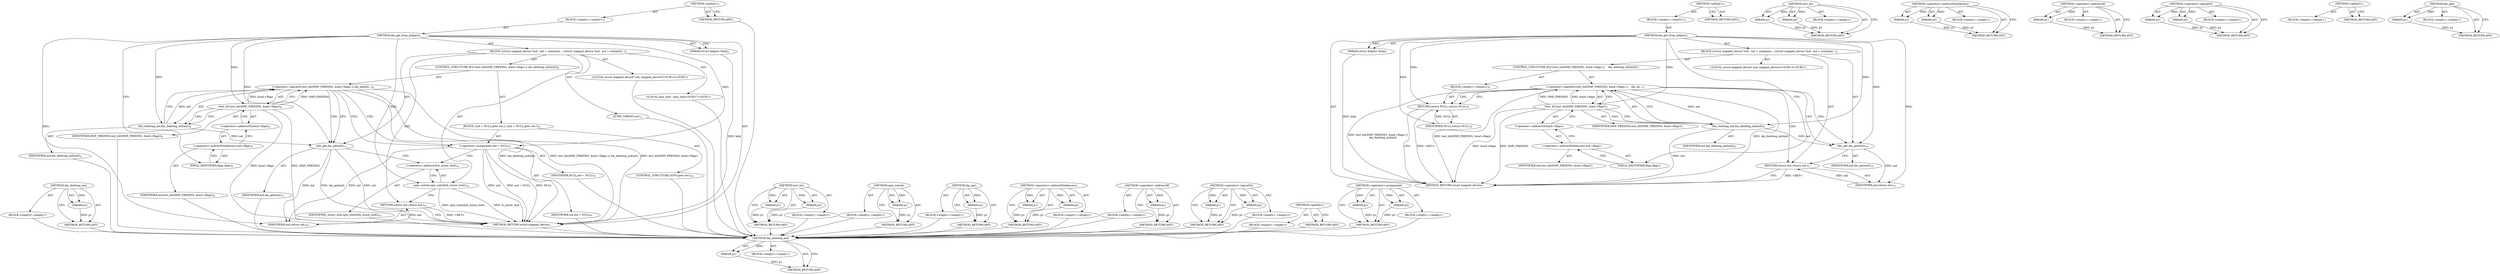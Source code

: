 digraph "&lt;operator&gt;.assignment" {
vulnerable_69 [label=<(METHOD,dm_deleting_md)>];
vulnerable_70 [label=<(PARAM,p1)>];
vulnerable_71 [label=<(BLOCK,&lt;empty&gt;,&lt;empty&gt;)>];
vulnerable_72 [label=<(METHOD_RETURN,ANY)>];
vulnerable_6 [label=<(METHOD,&lt;global&gt;)<SUB>1</SUB>>];
vulnerable_7 [label=<(BLOCK,&lt;empty&gt;,&lt;empty&gt;)<SUB>1</SUB>>];
vulnerable_8 [label=<(METHOD,dm_get_from_kobject)<SUB>1</SUB>>];
vulnerable_9 [label=<(PARAM,struct kobject *kobj)<SUB>1</SUB>>];
vulnerable_10 [label=<(BLOCK,{
	struct mapped_device *md;
 
 	md = container...,{
	struct mapped_device *md;
 
 	md = container...)<SUB>2</SUB>>];
vulnerable_11 [label="<(LOCAL,struct mapped_device* md: mapped_device*)<SUB>3</SUB>>"];
vulnerable_12 [label=<(CONTROL_STRUCTURE,IF,if (test_bit(DMF_FREEING, &amp;md-&gt;flags) ||
	    dm_deleting_md(md)))<SUB>7</SUB>>];
vulnerable_13 [label=<(&lt;operator&gt;.logicalOr,test_bit(DMF_FREEING, &amp;md-&gt;flags) ||
	    dm_de...)<SUB>7</SUB>>];
vulnerable_14 [label=<(test_bit,test_bit(DMF_FREEING, &amp;md-&gt;flags))<SUB>7</SUB>>];
vulnerable_15 [label=<(IDENTIFIER,DMF_FREEING,test_bit(DMF_FREEING, &amp;md-&gt;flags))<SUB>7</SUB>>];
vulnerable_16 [label=<(&lt;operator&gt;.addressOf,&amp;md-&gt;flags)<SUB>7</SUB>>];
vulnerable_17 [label=<(&lt;operator&gt;.indirectFieldAccess,md-&gt;flags)<SUB>7</SUB>>];
vulnerable_18 [label=<(IDENTIFIER,md,test_bit(DMF_FREEING, &amp;md-&gt;flags))<SUB>7</SUB>>];
vulnerable_19 [label=<(FIELD_IDENTIFIER,flags,flags)<SUB>7</SUB>>];
vulnerable_20 [label=<(dm_deleting_md,dm_deleting_md(md))<SUB>8</SUB>>];
vulnerable_21 [label=<(IDENTIFIER,md,dm_deleting_md(md))<SUB>8</SUB>>];
vulnerable_22 [label=<(BLOCK,&lt;empty&gt;,&lt;empty&gt;)<SUB>9</SUB>>];
vulnerable_23 [label=<(RETURN,return NULL;,return NULL;)<SUB>9</SUB>>];
vulnerable_24 [label=<(IDENTIFIER,NULL,return NULL;)<SUB>9</SUB>>];
vulnerable_25 [label=<(dm_get,dm_get(md))<SUB>10</SUB>>];
vulnerable_26 [label=<(IDENTIFIER,md,dm_get(md))<SUB>10</SUB>>];
vulnerable_27 [label=<(RETURN,return md;,return md;)<SUB>11</SUB>>];
vulnerable_28 [label=<(IDENTIFIER,md,return md;)<SUB>11</SUB>>];
vulnerable_29 [label=<(METHOD_RETURN,struct mapped_device)<SUB>1</SUB>>];
vulnerable_31 [label=<(METHOD_RETURN,ANY)<SUB>1</SUB>>];
vulnerable_55 [label=<(METHOD,test_bit)>];
vulnerable_56 [label=<(PARAM,p1)>];
vulnerable_57 [label=<(PARAM,p2)>];
vulnerable_58 [label=<(BLOCK,&lt;empty&gt;,&lt;empty&gt;)>];
vulnerable_59 [label=<(METHOD_RETURN,ANY)>];
vulnerable_64 [label=<(METHOD,&lt;operator&gt;.indirectFieldAccess)>];
vulnerable_65 [label=<(PARAM,p1)>];
vulnerable_66 [label=<(PARAM,p2)>];
vulnerable_67 [label=<(BLOCK,&lt;empty&gt;,&lt;empty&gt;)>];
vulnerable_68 [label=<(METHOD_RETURN,ANY)>];
vulnerable_60 [label=<(METHOD,&lt;operator&gt;.addressOf)>];
vulnerable_61 [label=<(PARAM,p1)>];
vulnerable_62 [label=<(BLOCK,&lt;empty&gt;,&lt;empty&gt;)>];
vulnerable_63 [label=<(METHOD_RETURN,ANY)>];
vulnerable_50 [label=<(METHOD,&lt;operator&gt;.logicalOr)>];
vulnerable_51 [label=<(PARAM,p1)>];
vulnerable_52 [label=<(PARAM,p2)>];
vulnerable_53 [label=<(BLOCK,&lt;empty&gt;,&lt;empty&gt;)>];
vulnerable_54 [label=<(METHOD_RETURN,ANY)>];
vulnerable_44 [label=<(METHOD,&lt;global&gt;)<SUB>1</SUB>>];
vulnerable_45 [label=<(BLOCK,&lt;empty&gt;,&lt;empty&gt;)>];
vulnerable_46 [label=<(METHOD_RETURN,ANY)>];
vulnerable_73 [label=<(METHOD,dm_get)>];
vulnerable_74 [label=<(PARAM,p1)>];
vulnerable_75 [label=<(BLOCK,&lt;empty&gt;,&lt;empty&gt;)>];
vulnerable_76 [label=<(METHOD_RETURN,ANY)>];
fixed_78 [label=<(METHOD,dm_deleting_md)>];
fixed_79 [label=<(PARAM,p1)>];
fixed_80 [label=<(BLOCK,&lt;empty&gt;,&lt;empty&gt;)>];
fixed_81 [label=<(METHOD_RETURN,ANY)>];
fixed_6 [label=<(METHOD,&lt;global&gt;)<SUB>1</SUB>>];
fixed_7 [label=<(BLOCK,&lt;empty&gt;,&lt;empty&gt;)<SUB>1</SUB>>];
fixed_8 [label=<(METHOD,dm_get_from_kobject)<SUB>1</SUB>>];
fixed_9 [label=<(PARAM,struct kobject *kobj)<SUB>1</SUB>>];
fixed_10 [label=<(BLOCK,{
	struct mapped_device *md;
 
 	md = container...,{
	struct mapped_device *md;
 
 	md = container...)<SUB>2</SUB>>];
fixed_11 [label="<(LOCAL,struct mapped_device* md: mapped_device*)<SUB>3</SUB>>"];
fixed_12 [label="<(LOCAL,spin_lock : spin_lock)<SUB>7</SUB>>"];
fixed_13 [label=<(CONTROL_STRUCTURE,IF,if (test_bit(DMF_FREEING, &amp;md-&gt;flags) || dm_deleting_md(md)))<SUB>8</SUB>>];
fixed_14 [label=<(&lt;operator&gt;.logicalOr,test_bit(DMF_FREEING, &amp;md-&gt;flags) || dm_deletin...)<SUB>8</SUB>>];
fixed_15 [label=<(test_bit,test_bit(DMF_FREEING, &amp;md-&gt;flags))<SUB>8</SUB>>];
fixed_16 [label=<(IDENTIFIER,DMF_FREEING,test_bit(DMF_FREEING, &amp;md-&gt;flags))<SUB>8</SUB>>];
fixed_17 [label=<(&lt;operator&gt;.addressOf,&amp;md-&gt;flags)<SUB>8</SUB>>];
fixed_18 [label=<(&lt;operator&gt;.indirectFieldAccess,md-&gt;flags)<SUB>8</SUB>>];
fixed_19 [label=<(IDENTIFIER,md,test_bit(DMF_FREEING, &amp;md-&gt;flags))<SUB>8</SUB>>];
fixed_20 [label=<(FIELD_IDENTIFIER,flags,flags)<SUB>8</SUB>>];
fixed_21 [label=<(dm_deleting_md,dm_deleting_md(md))<SUB>8</SUB>>];
fixed_22 [label=<(IDENTIFIER,md,dm_deleting_md(md))<SUB>8</SUB>>];
fixed_23 [label=<(BLOCK,{
		md = NULL;
		goto out;
	},{
		md = NULL;
		goto out;
	})<SUB>8</SUB>>];
fixed_24 [label=<(&lt;operator&gt;.assignment,md = NULL)<SUB>9</SUB>>];
fixed_25 [label=<(IDENTIFIER,md,md = NULL)<SUB>9</SUB>>];
fixed_26 [label=<(IDENTIFIER,NULL,md = NULL)<SUB>9</SUB>>];
fixed_27 [label=<(CONTROL_STRUCTURE,GOTO,goto out;)<SUB>10</SUB>>];
fixed_28 [label=<(dm_get,dm_get(md))<SUB>12</SUB>>];
fixed_29 [label=<(IDENTIFIER,md,dm_get(md))<SUB>12</SUB>>];
fixed_30 [label=<(JUMP_TARGET,out)<SUB>13</SUB>>];
fixed_31 [label=<(spin_unlock,spin_unlock(&amp;_minor_lock))<SUB>14</SUB>>];
fixed_32 [label=<(&lt;operator&gt;.addressOf,&amp;_minor_lock)<SUB>14</SUB>>];
fixed_33 [label=<(IDENTIFIER,_minor_lock,spin_unlock(&amp;_minor_lock))<SUB>14</SUB>>];
fixed_34 [label=<(RETURN,return md;,return md;)<SUB>16</SUB>>];
fixed_35 [label=<(IDENTIFIER,md,return md;)<SUB>16</SUB>>];
fixed_36 [label=<(METHOD_RETURN,struct mapped_device)<SUB>1</SUB>>];
fixed_38 [label=<(METHOD_RETURN,ANY)<SUB>1</SUB>>];
fixed_64 [label=<(METHOD,test_bit)>];
fixed_65 [label=<(PARAM,p1)>];
fixed_66 [label=<(PARAM,p2)>];
fixed_67 [label=<(BLOCK,&lt;empty&gt;,&lt;empty&gt;)>];
fixed_68 [label=<(METHOD_RETURN,ANY)>];
fixed_91 [label=<(METHOD,spin_unlock)>];
fixed_92 [label=<(PARAM,p1)>];
fixed_93 [label=<(BLOCK,&lt;empty&gt;,&lt;empty&gt;)>];
fixed_94 [label=<(METHOD_RETURN,ANY)>];
fixed_87 [label=<(METHOD,dm_get)>];
fixed_88 [label=<(PARAM,p1)>];
fixed_89 [label=<(BLOCK,&lt;empty&gt;,&lt;empty&gt;)>];
fixed_90 [label=<(METHOD_RETURN,ANY)>];
fixed_73 [label=<(METHOD,&lt;operator&gt;.indirectFieldAccess)>];
fixed_74 [label=<(PARAM,p1)>];
fixed_75 [label=<(PARAM,p2)>];
fixed_76 [label=<(BLOCK,&lt;empty&gt;,&lt;empty&gt;)>];
fixed_77 [label=<(METHOD_RETURN,ANY)>];
fixed_69 [label=<(METHOD,&lt;operator&gt;.addressOf)>];
fixed_70 [label=<(PARAM,p1)>];
fixed_71 [label=<(BLOCK,&lt;empty&gt;,&lt;empty&gt;)>];
fixed_72 [label=<(METHOD_RETURN,ANY)>];
fixed_59 [label=<(METHOD,&lt;operator&gt;.logicalOr)>];
fixed_60 [label=<(PARAM,p1)>];
fixed_61 [label=<(PARAM,p2)>];
fixed_62 [label=<(BLOCK,&lt;empty&gt;,&lt;empty&gt;)>];
fixed_63 [label=<(METHOD_RETURN,ANY)>];
fixed_53 [label=<(METHOD,&lt;global&gt;)<SUB>1</SUB>>];
fixed_54 [label=<(BLOCK,&lt;empty&gt;,&lt;empty&gt;)>];
fixed_55 [label=<(METHOD_RETURN,ANY)>];
fixed_82 [label=<(METHOD,&lt;operator&gt;.assignment)>];
fixed_83 [label=<(PARAM,p1)>];
fixed_84 [label=<(PARAM,p2)>];
fixed_85 [label=<(BLOCK,&lt;empty&gt;,&lt;empty&gt;)>];
fixed_86 [label=<(METHOD_RETURN,ANY)>];
vulnerable_69 -> vulnerable_70  [key=0, label="AST: "];
vulnerable_69 -> vulnerable_70  [key=1, label="DDG: "];
vulnerable_69 -> vulnerable_71  [key=0, label="AST: "];
vulnerable_69 -> vulnerable_72  [key=0, label="AST: "];
vulnerable_69 -> vulnerable_72  [key=1, label="CFG: "];
vulnerable_70 -> vulnerable_72  [key=0, label="DDG: p1"];
vulnerable_6 -> vulnerable_7  [key=0, label="AST: "];
vulnerable_6 -> vulnerable_31  [key=0, label="AST: "];
vulnerable_6 -> vulnerable_31  [key=1, label="CFG: "];
vulnerable_7 -> vulnerable_8  [key=0, label="AST: "];
vulnerable_8 -> vulnerable_9  [key=0, label="AST: "];
vulnerable_8 -> vulnerable_9  [key=1, label="DDG: "];
vulnerable_8 -> vulnerable_10  [key=0, label="AST: "];
vulnerable_8 -> vulnerable_29  [key=0, label="AST: "];
vulnerable_8 -> vulnerable_19  [key=0, label="CFG: "];
vulnerable_8 -> vulnerable_25  [key=0, label="DDG: "];
vulnerable_8 -> vulnerable_28  [key=0, label="DDG: "];
vulnerable_8 -> vulnerable_23  [key=0, label="DDG: "];
vulnerable_8 -> vulnerable_14  [key=0, label="DDG: "];
vulnerable_8 -> vulnerable_20  [key=0, label="DDG: "];
vulnerable_8 -> vulnerable_24  [key=0, label="DDG: "];
vulnerable_9 -> vulnerable_29  [key=0, label="DDG: kobj"];
vulnerable_10 -> vulnerable_11  [key=0, label="AST: "];
vulnerable_10 -> vulnerable_12  [key=0, label="AST: "];
vulnerable_10 -> vulnerable_25  [key=0, label="AST: "];
vulnerable_10 -> vulnerable_27  [key=0, label="AST: "];
vulnerable_12 -> vulnerable_13  [key=0, label="AST: "];
vulnerable_12 -> vulnerable_22  [key=0, label="AST: "];
vulnerable_13 -> vulnerable_14  [key=0, label="AST: "];
vulnerable_13 -> vulnerable_20  [key=0, label="AST: "];
vulnerable_13 -> vulnerable_23  [key=0, label="CFG: "];
vulnerable_13 -> vulnerable_23  [key=1, label="CDG: "];
vulnerable_13 -> vulnerable_25  [key=0, label="CFG: "];
vulnerable_13 -> vulnerable_25  [key=1, label="CDG: "];
vulnerable_13 -> vulnerable_29  [key=0, label="DDG: test_bit(DMF_FREEING, &amp;md-&gt;flags)"];
vulnerable_13 -> vulnerable_29  [key=1, label="DDG: dm_deleting_md(md)"];
vulnerable_13 -> vulnerable_29  [key=2, label="DDG: test_bit(DMF_FREEING, &amp;md-&gt;flags) ||
	    dm_deleting_md(md)"];
vulnerable_13 -> vulnerable_27  [key=0, label="CDG: "];
vulnerable_14 -> vulnerable_15  [key=0, label="AST: "];
vulnerable_14 -> vulnerable_16  [key=0, label="AST: "];
vulnerable_14 -> vulnerable_13  [key=0, label="CFG: "];
vulnerable_14 -> vulnerable_13  [key=1, label="DDG: DMF_FREEING"];
vulnerable_14 -> vulnerable_13  [key=2, label="DDG: &amp;md-&gt;flags"];
vulnerable_14 -> vulnerable_20  [key=0, label="CFG: "];
vulnerable_14 -> vulnerable_20  [key=1, label="CDG: "];
vulnerable_14 -> vulnerable_29  [key=0, label="DDG: &amp;md-&gt;flags"];
vulnerable_14 -> vulnerable_29  [key=1, label="DDG: DMF_FREEING"];
vulnerable_16 -> vulnerable_17  [key=0, label="AST: "];
vulnerable_16 -> vulnerable_14  [key=0, label="CFG: "];
vulnerable_17 -> vulnerable_18  [key=0, label="AST: "];
vulnerable_17 -> vulnerable_19  [key=0, label="AST: "];
vulnerable_17 -> vulnerable_16  [key=0, label="CFG: "];
vulnerable_19 -> vulnerable_17  [key=0, label="CFG: "];
vulnerable_20 -> vulnerable_21  [key=0, label="AST: "];
vulnerable_20 -> vulnerable_13  [key=0, label="CFG: "];
vulnerable_20 -> vulnerable_13  [key=1, label="DDG: md"];
vulnerable_20 -> vulnerable_29  [key=0, label="DDG: md"];
vulnerable_20 -> vulnerable_25  [key=0, label="DDG: md"];
vulnerable_22 -> vulnerable_23  [key=0, label="AST: "];
vulnerable_23 -> vulnerable_24  [key=0, label="AST: "];
vulnerable_23 -> vulnerable_29  [key=0, label="CFG: "];
vulnerable_23 -> vulnerable_29  [key=1, label="DDG: &lt;RET&gt;"];
vulnerable_24 -> vulnerable_23  [key=0, label="DDG: NULL"];
vulnerable_25 -> vulnerable_26  [key=0, label="AST: "];
vulnerable_25 -> vulnerable_27  [key=0, label="CFG: "];
vulnerable_25 -> vulnerable_28  [key=0, label="DDG: md"];
vulnerable_27 -> vulnerable_28  [key=0, label="AST: "];
vulnerable_27 -> vulnerable_29  [key=0, label="CFG: "];
vulnerable_27 -> vulnerable_29  [key=1, label="DDG: &lt;RET&gt;"];
vulnerable_28 -> vulnerable_27  [key=0, label="DDG: md"];
vulnerable_55 -> vulnerable_56  [key=0, label="AST: "];
vulnerable_55 -> vulnerable_56  [key=1, label="DDG: "];
vulnerable_55 -> vulnerable_58  [key=0, label="AST: "];
vulnerable_55 -> vulnerable_57  [key=0, label="AST: "];
vulnerable_55 -> vulnerable_57  [key=1, label="DDG: "];
vulnerable_55 -> vulnerable_59  [key=0, label="AST: "];
vulnerable_55 -> vulnerable_59  [key=1, label="CFG: "];
vulnerable_56 -> vulnerable_59  [key=0, label="DDG: p1"];
vulnerable_57 -> vulnerable_59  [key=0, label="DDG: p2"];
vulnerable_64 -> vulnerable_65  [key=0, label="AST: "];
vulnerable_64 -> vulnerable_65  [key=1, label="DDG: "];
vulnerable_64 -> vulnerable_67  [key=0, label="AST: "];
vulnerable_64 -> vulnerable_66  [key=0, label="AST: "];
vulnerable_64 -> vulnerable_66  [key=1, label="DDG: "];
vulnerable_64 -> vulnerable_68  [key=0, label="AST: "];
vulnerable_64 -> vulnerable_68  [key=1, label="CFG: "];
vulnerable_65 -> vulnerable_68  [key=0, label="DDG: p1"];
vulnerable_66 -> vulnerable_68  [key=0, label="DDG: p2"];
vulnerable_60 -> vulnerable_61  [key=0, label="AST: "];
vulnerable_60 -> vulnerable_61  [key=1, label="DDG: "];
vulnerable_60 -> vulnerable_62  [key=0, label="AST: "];
vulnerable_60 -> vulnerable_63  [key=0, label="AST: "];
vulnerable_60 -> vulnerable_63  [key=1, label="CFG: "];
vulnerable_61 -> vulnerable_63  [key=0, label="DDG: p1"];
vulnerable_50 -> vulnerable_51  [key=0, label="AST: "];
vulnerable_50 -> vulnerable_51  [key=1, label="DDG: "];
vulnerable_50 -> vulnerable_53  [key=0, label="AST: "];
vulnerable_50 -> vulnerable_52  [key=0, label="AST: "];
vulnerable_50 -> vulnerable_52  [key=1, label="DDG: "];
vulnerable_50 -> vulnerable_54  [key=0, label="AST: "];
vulnerable_50 -> vulnerable_54  [key=1, label="CFG: "];
vulnerable_51 -> vulnerable_54  [key=0, label="DDG: p1"];
vulnerable_52 -> vulnerable_54  [key=0, label="DDG: p2"];
vulnerable_44 -> vulnerable_45  [key=0, label="AST: "];
vulnerable_44 -> vulnerable_46  [key=0, label="AST: "];
vulnerable_44 -> vulnerable_46  [key=1, label="CFG: "];
vulnerable_73 -> vulnerable_74  [key=0, label="AST: "];
vulnerable_73 -> vulnerable_74  [key=1, label="DDG: "];
vulnerable_73 -> vulnerable_75  [key=0, label="AST: "];
vulnerable_73 -> vulnerable_76  [key=0, label="AST: "];
vulnerable_73 -> vulnerable_76  [key=1, label="CFG: "];
vulnerable_74 -> vulnerable_76  [key=0, label="DDG: p1"];
fixed_78 -> fixed_79  [key=0, label="AST: "];
fixed_78 -> fixed_79  [key=1, label="DDG: "];
fixed_78 -> fixed_80  [key=0, label="AST: "];
fixed_78 -> fixed_81  [key=0, label="AST: "];
fixed_78 -> fixed_81  [key=1, label="CFG: "];
fixed_79 -> fixed_81  [key=0, label="DDG: p1"];
fixed_80 -> vulnerable_69  [key=0];
fixed_81 -> vulnerable_69  [key=0];
fixed_6 -> fixed_7  [key=0, label="AST: "];
fixed_6 -> fixed_38  [key=0, label="AST: "];
fixed_6 -> fixed_38  [key=1, label="CFG: "];
fixed_7 -> fixed_8  [key=0, label="AST: "];
fixed_8 -> fixed_9  [key=0, label="AST: "];
fixed_8 -> fixed_9  [key=1, label="DDG: "];
fixed_8 -> fixed_10  [key=0, label="AST: "];
fixed_8 -> fixed_36  [key=0, label="AST: "];
fixed_8 -> fixed_20  [key=0, label="CFG: "];
fixed_8 -> fixed_28  [key=0, label="DDG: "];
fixed_8 -> fixed_31  [key=0, label="DDG: "];
fixed_8 -> fixed_35  [key=0, label="DDG: "];
fixed_8 -> fixed_24  [key=0, label="DDG: "];
fixed_8 -> fixed_15  [key=0, label="DDG: "];
fixed_8 -> fixed_21  [key=0, label="DDG: "];
fixed_9 -> fixed_36  [key=0, label="DDG: kobj"];
fixed_10 -> fixed_11  [key=0, label="AST: "];
fixed_10 -> fixed_12  [key=0, label="AST: "];
fixed_10 -> fixed_13  [key=0, label="AST: "];
fixed_10 -> fixed_28  [key=0, label="AST: "];
fixed_10 -> fixed_30  [key=0, label="AST: "];
fixed_10 -> fixed_31  [key=0, label="AST: "];
fixed_10 -> fixed_34  [key=0, label="AST: "];
fixed_11 -> vulnerable_69  [key=0];
fixed_12 -> vulnerable_69  [key=0];
fixed_13 -> fixed_14  [key=0, label="AST: "];
fixed_13 -> fixed_23  [key=0, label="AST: "];
fixed_14 -> fixed_15  [key=0, label="AST: "];
fixed_14 -> fixed_21  [key=0, label="AST: "];
fixed_14 -> fixed_24  [key=0, label="CFG: "];
fixed_14 -> fixed_24  [key=1, label="CDG: "];
fixed_14 -> fixed_28  [key=0, label="CFG: "];
fixed_14 -> fixed_28  [key=1, label="CDG: "];
fixed_14 -> fixed_36  [key=0, label="DDG: test_bit(DMF_FREEING, &amp;md-&gt;flags)"];
fixed_14 -> fixed_36  [key=1, label="DDG: dm_deleting_md(md)"];
fixed_14 -> fixed_36  [key=2, label="DDG: test_bit(DMF_FREEING, &amp;md-&gt;flags) || dm_deleting_md(md)"];
fixed_15 -> fixed_16  [key=0, label="AST: "];
fixed_15 -> fixed_17  [key=0, label="AST: "];
fixed_15 -> fixed_14  [key=0, label="CFG: "];
fixed_15 -> fixed_14  [key=1, label="DDG: DMF_FREEING"];
fixed_15 -> fixed_14  [key=2, label="DDG: &amp;md-&gt;flags"];
fixed_15 -> fixed_21  [key=0, label="CFG: "];
fixed_15 -> fixed_21  [key=1, label="CDG: "];
fixed_15 -> fixed_36  [key=0, label="DDG: &amp;md-&gt;flags"];
fixed_15 -> fixed_36  [key=1, label="DDG: DMF_FREEING"];
fixed_16 -> vulnerable_69  [key=0];
fixed_17 -> fixed_18  [key=0, label="AST: "];
fixed_17 -> fixed_15  [key=0, label="CFG: "];
fixed_18 -> fixed_19  [key=0, label="AST: "];
fixed_18 -> fixed_20  [key=0, label="AST: "];
fixed_18 -> fixed_17  [key=0, label="CFG: "];
fixed_19 -> vulnerable_69  [key=0];
fixed_20 -> fixed_18  [key=0, label="CFG: "];
fixed_21 -> fixed_22  [key=0, label="AST: "];
fixed_21 -> fixed_14  [key=0, label="CFG: "];
fixed_21 -> fixed_14  [key=1, label="DDG: md"];
fixed_21 -> fixed_28  [key=0, label="DDG: md"];
fixed_22 -> vulnerable_69  [key=0];
fixed_23 -> fixed_24  [key=0, label="AST: "];
fixed_23 -> fixed_27  [key=0, label="AST: "];
fixed_24 -> fixed_25  [key=0, label="AST: "];
fixed_24 -> fixed_26  [key=0, label="AST: "];
fixed_24 -> fixed_32  [key=0, label="CFG: "];
fixed_24 -> fixed_36  [key=0, label="DDG: md"];
fixed_24 -> fixed_36  [key=1, label="DDG: md = NULL"];
fixed_24 -> fixed_36  [key=2, label="DDG: NULL"];
fixed_24 -> fixed_35  [key=0, label="DDG: md"];
fixed_25 -> vulnerable_69  [key=0];
fixed_26 -> vulnerable_69  [key=0];
fixed_27 -> vulnerable_69  [key=0];
fixed_28 -> fixed_29  [key=0, label="AST: "];
fixed_28 -> fixed_32  [key=0, label="CFG: "];
fixed_28 -> fixed_36  [key=0, label="DDG: md"];
fixed_28 -> fixed_36  [key=1, label="DDG: dm_get(md)"];
fixed_28 -> fixed_35  [key=0, label="DDG: md"];
fixed_29 -> vulnerable_69  [key=0];
fixed_30 -> vulnerable_69  [key=0];
fixed_31 -> fixed_32  [key=0, label="AST: "];
fixed_31 -> fixed_34  [key=0, label="CFG: "];
fixed_31 -> fixed_36  [key=0, label="DDG: &amp;_minor_lock"];
fixed_31 -> fixed_36  [key=1, label="DDG: spin_unlock(&amp;_minor_lock)"];
fixed_32 -> fixed_33  [key=0, label="AST: "];
fixed_32 -> fixed_31  [key=0, label="CFG: "];
fixed_33 -> vulnerable_69  [key=0];
fixed_34 -> fixed_35  [key=0, label="AST: "];
fixed_34 -> fixed_36  [key=0, label="CFG: "];
fixed_34 -> fixed_36  [key=1, label="DDG: &lt;RET&gt;"];
fixed_35 -> fixed_34  [key=0, label="DDG: md"];
fixed_36 -> vulnerable_69  [key=0];
fixed_38 -> vulnerable_69  [key=0];
fixed_64 -> fixed_65  [key=0, label="AST: "];
fixed_64 -> fixed_65  [key=1, label="DDG: "];
fixed_64 -> fixed_67  [key=0, label="AST: "];
fixed_64 -> fixed_66  [key=0, label="AST: "];
fixed_64 -> fixed_66  [key=1, label="DDG: "];
fixed_64 -> fixed_68  [key=0, label="AST: "];
fixed_64 -> fixed_68  [key=1, label="CFG: "];
fixed_65 -> fixed_68  [key=0, label="DDG: p1"];
fixed_66 -> fixed_68  [key=0, label="DDG: p2"];
fixed_67 -> vulnerable_69  [key=0];
fixed_68 -> vulnerable_69  [key=0];
fixed_91 -> fixed_92  [key=0, label="AST: "];
fixed_91 -> fixed_92  [key=1, label="DDG: "];
fixed_91 -> fixed_93  [key=0, label="AST: "];
fixed_91 -> fixed_94  [key=0, label="AST: "];
fixed_91 -> fixed_94  [key=1, label="CFG: "];
fixed_92 -> fixed_94  [key=0, label="DDG: p1"];
fixed_93 -> vulnerable_69  [key=0];
fixed_94 -> vulnerable_69  [key=0];
fixed_87 -> fixed_88  [key=0, label="AST: "];
fixed_87 -> fixed_88  [key=1, label="DDG: "];
fixed_87 -> fixed_89  [key=0, label="AST: "];
fixed_87 -> fixed_90  [key=0, label="AST: "];
fixed_87 -> fixed_90  [key=1, label="CFG: "];
fixed_88 -> fixed_90  [key=0, label="DDG: p1"];
fixed_89 -> vulnerable_69  [key=0];
fixed_90 -> vulnerable_69  [key=0];
fixed_73 -> fixed_74  [key=0, label="AST: "];
fixed_73 -> fixed_74  [key=1, label="DDG: "];
fixed_73 -> fixed_76  [key=0, label="AST: "];
fixed_73 -> fixed_75  [key=0, label="AST: "];
fixed_73 -> fixed_75  [key=1, label="DDG: "];
fixed_73 -> fixed_77  [key=0, label="AST: "];
fixed_73 -> fixed_77  [key=1, label="CFG: "];
fixed_74 -> fixed_77  [key=0, label="DDG: p1"];
fixed_75 -> fixed_77  [key=0, label="DDG: p2"];
fixed_76 -> vulnerable_69  [key=0];
fixed_77 -> vulnerable_69  [key=0];
fixed_69 -> fixed_70  [key=0, label="AST: "];
fixed_69 -> fixed_70  [key=1, label="DDG: "];
fixed_69 -> fixed_71  [key=0, label="AST: "];
fixed_69 -> fixed_72  [key=0, label="AST: "];
fixed_69 -> fixed_72  [key=1, label="CFG: "];
fixed_70 -> fixed_72  [key=0, label="DDG: p1"];
fixed_71 -> vulnerable_69  [key=0];
fixed_72 -> vulnerable_69  [key=0];
fixed_59 -> fixed_60  [key=0, label="AST: "];
fixed_59 -> fixed_60  [key=1, label="DDG: "];
fixed_59 -> fixed_62  [key=0, label="AST: "];
fixed_59 -> fixed_61  [key=0, label="AST: "];
fixed_59 -> fixed_61  [key=1, label="DDG: "];
fixed_59 -> fixed_63  [key=0, label="AST: "];
fixed_59 -> fixed_63  [key=1, label="CFG: "];
fixed_60 -> fixed_63  [key=0, label="DDG: p1"];
fixed_61 -> fixed_63  [key=0, label="DDG: p2"];
fixed_62 -> vulnerable_69  [key=0];
fixed_63 -> vulnerable_69  [key=0];
fixed_53 -> fixed_54  [key=0, label="AST: "];
fixed_53 -> fixed_55  [key=0, label="AST: "];
fixed_53 -> fixed_55  [key=1, label="CFG: "];
fixed_54 -> vulnerable_69  [key=0];
fixed_55 -> vulnerable_69  [key=0];
fixed_82 -> fixed_83  [key=0, label="AST: "];
fixed_82 -> fixed_83  [key=1, label="DDG: "];
fixed_82 -> fixed_85  [key=0, label="AST: "];
fixed_82 -> fixed_84  [key=0, label="AST: "];
fixed_82 -> fixed_84  [key=1, label="DDG: "];
fixed_82 -> fixed_86  [key=0, label="AST: "];
fixed_82 -> fixed_86  [key=1, label="CFG: "];
fixed_83 -> fixed_86  [key=0, label="DDG: p1"];
fixed_84 -> fixed_86  [key=0, label="DDG: p2"];
fixed_85 -> vulnerable_69  [key=0];
fixed_86 -> vulnerable_69  [key=0];
}
